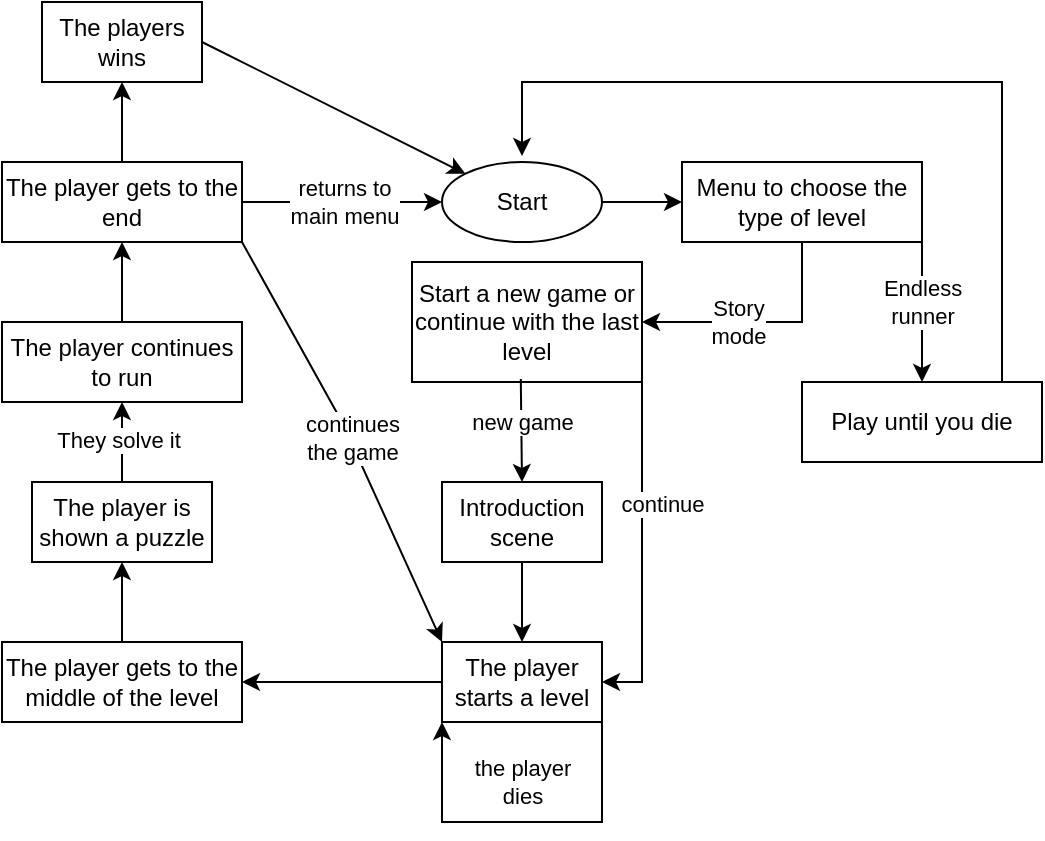 <mxfile version="22.0.8" type="device">
  <diagram name="Page-1" id="yVszL5Um3KnakxeZD-It">
    <mxGraphModel dx="716" dy="382" grid="1" gridSize="10" guides="1" tooltips="1" connect="1" arrows="1" fold="1" page="1" pageScale="1" pageWidth="850" pageHeight="1100" math="0" shadow="0">
      <root>
        <mxCell id="0" />
        <mxCell id="1" parent="0" />
        <mxCell id="PVC7JdrNgGmbzpXXI1yD-1" value="Start" style="ellipse;whiteSpace=wrap;html=1;" vertex="1" parent="1">
          <mxGeometry x="320" y="200" width="80" height="40" as="geometry" />
        </mxCell>
        <mxCell id="PVC7JdrNgGmbzpXXI1yD-2" value="" style="endArrow=classic;html=1;rounded=0;exitX=1;exitY=0.5;exitDx=0;exitDy=0;" edge="1" parent="1" source="PVC7JdrNgGmbzpXXI1yD-1" target="PVC7JdrNgGmbzpXXI1yD-3">
          <mxGeometry width="50" height="50" relative="1" as="geometry">
            <mxPoint x="380" y="330" as="sourcePoint" />
            <mxPoint x="440" y="220" as="targetPoint" />
          </mxGeometry>
        </mxCell>
        <mxCell id="PVC7JdrNgGmbzpXXI1yD-3" value="Menu to choose the type of level" style="rounded=0;whiteSpace=wrap;html=1;" vertex="1" parent="1">
          <mxGeometry x="440" y="200" width="120" height="40" as="geometry" />
        </mxCell>
        <mxCell id="PVC7JdrNgGmbzpXXI1yD-4" value="" style="endArrow=classic;html=1;rounded=0;" edge="1" parent="1" target="PVC7JdrNgGmbzpXXI1yD-5">
          <mxGeometry width="50" height="50" relative="1" as="geometry">
            <mxPoint x="560" y="220" as="sourcePoint" />
            <mxPoint x="400" y="280" as="targetPoint" />
            <Array as="points">
              <mxPoint x="560" y="220" />
            </Array>
          </mxGeometry>
        </mxCell>
        <mxCell id="PVC7JdrNgGmbzpXXI1yD-6" value="Endless&lt;br&gt;runner" style="edgeLabel;html=1;align=center;verticalAlign=middle;resizable=0;points=[];" vertex="1" connectable="0" parent="PVC7JdrNgGmbzpXXI1yD-4">
          <mxGeometry x="-0.05" relative="1" as="geometry">
            <mxPoint y="7" as="offset" />
          </mxGeometry>
        </mxCell>
        <mxCell id="PVC7JdrNgGmbzpXXI1yD-5" value="Play until you die" style="rounded=0;whiteSpace=wrap;html=1;" vertex="1" parent="1">
          <mxGeometry x="500" y="310" width="120" height="40" as="geometry" />
        </mxCell>
        <mxCell id="PVC7JdrNgGmbzpXXI1yD-7" value="" style="endArrow=classic;html=1;rounded=0;" edge="1" parent="1">
          <mxGeometry width="50" height="50" relative="1" as="geometry">
            <mxPoint x="600" y="310" as="sourcePoint" />
            <mxPoint x="360" y="197" as="targetPoint" />
            <Array as="points">
              <mxPoint x="600" y="160" />
              <mxPoint x="360" y="160" />
            </Array>
          </mxGeometry>
        </mxCell>
        <mxCell id="PVC7JdrNgGmbzpXXI1yD-8" value="Start a new game or continue with the last level" style="rounded=0;whiteSpace=wrap;html=1;" vertex="1" parent="1">
          <mxGeometry x="305" y="250" width="115" height="60" as="geometry" />
        </mxCell>
        <mxCell id="PVC7JdrNgGmbzpXXI1yD-9" value="" style="endArrow=classic;html=1;rounded=0;exitX=0.5;exitY=1;exitDx=0;exitDy=0;entryX=1;entryY=0.5;entryDx=0;entryDy=0;" edge="1" parent="1" source="PVC7JdrNgGmbzpXXI1yD-3" target="PVC7JdrNgGmbzpXXI1yD-8">
          <mxGeometry width="50" height="50" relative="1" as="geometry">
            <mxPoint x="460" y="330" as="sourcePoint" />
            <mxPoint x="510" y="280" as="targetPoint" />
            <Array as="points">
              <mxPoint x="500" y="280" />
            </Array>
          </mxGeometry>
        </mxCell>
        <mxCell id="PVC7JdrNgGmbzpXXI1yD-10" value="Story&lt;br&gt;mode" style="edgeLabel;html=1;align=center;verticalAlign=middle;resizable=0;points=[];" vertex="1" connectable="0" parent="PVC7JdrNgGmbzpXXI1yD-9">
          <mxGeometry x="0.198" relative="1" as="geometry">
            <mxPoint as="offset" />
          </mxGeometry>
        </mxCell>
        <mxCell id="PVC7JdrNgGmbzpXXI1yD-11" value="" style="endArrow=classic;html=1;rounded=0;exitX=0.473;exitY=0.975;exitDx=0;exitDy=0;exitPerimeter=0;" edge="1" parent="1" source="PVC7JdrNgGmbzpXXI1yD-8">
          <mxGeometry width="50" height="50" relative="1" as="geometry">
            <mxPoint x="370" y="320" as="sourcePoint" />
            <mxPoint x="360" y="360" as="targetPoint" />
          </mxGeometry>
        </mxCell>
        <mxCell id="PVC7JdrNgGmbzpXXI1yD-12" value="new game" style="edgeLabel;html=1;align=center;verticalAlign=middle;resizable=0;points=[];" vertex="1" connectable="0" parent="PVC7JdrNgGmbzpXXI1yD-11">
          <mxGeometry x="0.258" relative="1" as="geometry">
            <mxPoint y="-11" as="offset" />
          </mxGeometry>
        </mxCell>
        <mxCell id="PVC7JdrNgGmbzpXXI1yD-13" value="Introduction &lt;br&gt;scene" style="rounded=0;whiteSpace=wrap;html=1;" vertex="1" parent="1">
          <mxGeometry x="320" y="360" width="80" height="40" as="geometry" />
        </mxCell>
        <mxCell id="PVC7JdrNgGmbzpXXI1yD-14" value="" style="endArrow=classic;html=1;rounded=0;exitX=0.5;exitY=1;exitDx=0;exitDy=0;" edge="1" parent="1" source="PVC7JdrNgGmbzpXXI1yD-13">
          <mxGeometry width="50" height="50" relative="1" as="geometry">
            <mxPoint x="360" y="440" as="sourcePoint" />
            <mxPoint x="360" y="440" as="targetPoint" />
          </mxGeometry>
        </mxCell>
        <mxCell id="PVC7JdrNgGmbzpXXI1yD-16" value="The player starts a level" style="rounded=0;whiteSpace=wrap;html=1;" vertex="1" parent="1">
          <mxGeometry x="320" y="440" width="80" height="40" as="geometry" />
        </mxCell>
        <mxCell id="PVC7JdrNgGmbzpXXI1yD-17" value="" style="endArrow=classic;html=1;rounded=0;exitX=1;exitY=1;exitDx=0;exitDy=0;entryX=1;entryY=0.5;entryDx=0;entryDy=0;" edge="1" parent="1" source="PVC7JdrNgGmbzpXXI1yD-8" target="PVC7JdrNgGmbzpXXI1yD-16">
          <mxGeometry width="50" height="50" relative="1" as="geometry">
            <mxPoint x="440" y="400" as="sourcePoint" />
            <mxPoint x="430" y="460" as="targetPoint" />
            <Array as="points">
              <mxPoint x="420" y="460" />
            </Array>
          </mxGeometry>
        </mxCell>
        <mxCell id="PVC7JdrNgGmbzpXXI1yD-18" value="continue" style="edgeLabel;html=1;align=center;verticalAlign=middle;resizable=0;points=[];" vertex="1" connectable="0" parent="PVC7JdrNgGmbzpXXI1yD-17">
          <mxGeometry x="-0.407" y="-1" relative="1" as="geometry">
            <mxPoint x="11" y="10" as="offset" />
          </mxGeometry>
        </mxCell>
        <mxCell id="PVC7JdrNgGmbzpXXI1yD-19" value="" style="endArrow=classic;html=1;rounded=0;exitX=0;exitY=0.5;exitDx=0;exitDy=0;entryX=1;entryY=0.5;entryDx=0;entryDy=0;" edge="1" parent="1" source="PVC7JdrNgGmbzpXXI1yD-16" target="PVC7JdrNgGmbzpXXI1yD-20">
          <mxGeometry width="50" height="50" relative="1" as="geometry">
            <mxPoint x="240" y="410" as="sourcePoint" />
            <mxPoint x="280" y="460" as="targetPoint" />
          </mxGeometry>
        </mxCell>
        <mxCell id="PVC7JdrNgGmbzpXXI1yD-20" value="The player gets to the middle of the level" style="rounded=0;whiteSpace=wrap;html=1;" vertex="1" parent="1">
          <mxGeometry x="100" y="440" width="120" height="40" as="geometry" />
        </mxCell>
        <mxCell id="PVC7JdrNgGmbzpXXI1yD-21" value="" style="endArrow=classic;html=1;rounded=0;exitX=0.5;exitY=0;exitDx=0;exitDy=0;" edge="1" parent="1" source="PVC7JdrNgGmbzpXXI1yD-20" target="PVC7JdrNgGmbzpXXI1yD-22">
          <mxGeometry width="50" height="50" relative="1" as="geometry">
            <mxPoint x="240" y="410" as="sourcePoint" />
            <mxPoint x="220" y="400" as="targetPoint" />
          </mxGeometry>
        </mxCell>
        <mxCell id="PVC7JdrNgGmbzpXXI1yD-22" value="The player is shown a puzzle" style="rounded=0;whiteSpace=wrap;html=1;" vertex="1" parent="1">
          <mxGeometry x="115" y="360" width="90" height="40" as="geometry" />
        </mxCell>
        <mxCell id="PVC7JdrNgGmbzpXXI1yD-23" value="" style="endArrow=classic;html=1;rounded=0;exitX=0.5;exitY=0;exitDx=0;exitDy=0;" edge="1" parent="1" source="PVC7JdrNgGmbzpXXI1yD-22" target="PVC7JdrNgGmbzpXXI1yD-24">
          <mxGeometry width="50" height="50" relative="1" as="geometry">
            <mxPoint x="250" y="350" as="sourcePoint" />
            <mxPoint x="220" y="320" as="targetPoint" />
          </mxGeometry>
        </mxCell>
        <mxCell id="PVC7JdrNgGmbzpXXI1yD-25" value="They solve it" style="edgeLabel;html=1;align=center;verticalAlign=middle;resizable=0;points=[];" vertex="1" connectable="0" parent="PVC7JdrNgGmbzpXXI1yD-23">
          <mxGeometry x="0.054" y="2" relative="1" as="geometry">
            <mxPoint as="offset" />
          </mxGeometry>
        </mxCell>
        <mxCell id="PVC7JdrNgGmbzpXXI1yD-24" value="The player continues to run" style="rounded=0;whiteSpace=wrap;html=1;" vertex="1" parent="1">
          <mxGeometry x="100" y="280" width="120" height="40" as="geometry" />
        </mxCell>
        <mxCell id="PVC7JdrNgGmbzpXXI1yD-26" value="" style="endArrow=classic;html=1;rounded=0;exitX=0.5;exitY=0;exitDx=0;exitDy=0;" edge="1" parent="1" source="PVC7JdrNgGmbzpXXI1yD-24" target="PVC7JdrNgGmbzpXXI1yD-27">
          <mxGeometry width="50" height="50" relative="1" as="geometry">
            <mxPoint x="260" y="280" as="sourcePoint" />
            <mxPoint x="220" y="240" as="targetPoint" />
          </mxGeometry>
        </mxCell>
        <mxCell id="PVC7JdrNgGmbzpXXI1yD-27" value="The player gets to the end" style="rounded=0;whiteSpace=wrap;html=1;" vertex="1" parent="1">
          <mxGeometry x="100" y="200" width="120" height="40" as="geometry" />
        </mxCell>
        <mxCell id="PVC7JdrNgGmbzpXXI1yD-28" value="" style="endArrow=classic;html=1;rounded=0;exitX=1;exitY=1;exitDx=0;exitDy=0;entryX=0;entryY=0;entryDx=0;entryDy=0;" edge="1" parent="1" source="PVC7JdrNgGmbzpXXI1yD-27" target="PVC7JdrNgGmbzpXXI1yD-16">
          <mxGeometry width="50" height="50" relative="1" as="geometry">
            <mxPoint x="280" y="340" as="sourcePoint" />
            <mxPoint x="330" y="290" as="targetPoint" />
            <Array as="points">
              <mxPoint x="270" y="330" />
            </Array>
          </mxGeometry>
        </mxCell>
        <mxCell id="PVC7JdrNgGmbzpXXI1yD-29" value="continues&lt;br&gt;the game" style="edgeLabel;html=1;align=center;verticalAlign=middle;resizable=0;points=[];" vertex="1" connectable="0" parent="PVC7JdrNgGmbzpXXI1yD-28">
          <mxGeometry x="0.051" y="1" relative="1" as="geometry">
            <mxPoint x="-2" y="-5" as="offset" />
          </mxGeometry>
        </mxCell>
        <mxCell id="PVC7JdrNgGmbzpXXI1yD-30" value="" style="endArrow=classic;html=1;rounded=0;exitX=1;exitY=0.5;exitDx=0;exitDy=0;entryX=0;entryY=0.5;entryDx=0;entryDy=0;" edge="1" parent="1" source="PVC7JdrNgGmbzpXXI1yD-27" target="PVC7JdrNgGmbzpXXI1yD-1">
          <mxGeometry width="50" height="50" relative="1" as="geometry">
            <mxPoint x="250" y="220" as="sourcePoint" />
            <mxPoint x="300" y="170" as="targetPoint" />
          </mxGeometry>
        </mxCell>
        <mxCell id="PVC7JdrNgGmbzpXXI1yD-31" value="returns to&lt;br&gt;main menu" style="edgeLabel;html=1;align=center;verticalAlign=middle;resizable=0;points=[];" vertex="1" connectable="0" parent="PVC7JdrNgGmbzpXXI1yD-30">
          <mxGeometry x="0.087" relative="1" as="geometry">
            <mxPoint x="-4" as="offset" />
          </mxGeometry>
        </mxCell>
        <mxCell id="PVC7JdrNgGmbzpXXI1yD-32" value="" style="endArrow=classic;html=1;rounded=0;exitX=0.5;exitY=0;exitDx=0;exitDy=0;entryX=0.5;entryY=1;entryDx=0;entryDy=0;" edge="1" parent="1" source="PVC7JdrNgGmbzpXXI1yD-27" target="PVC7JdrNgGmbzpXXI1yD-34">
          <mxGeometry width="50" height="50" relative="1" as="geometry">
            <mxPoint x="240" y="220" as="sourcePoint" />
            <mxPoint x="160" y="190" as="targetPoint" />
          </mxGeometry>
        </mxCell>
        <mxCell id="PVC7JdrNgGmbzpXXI1yD-34" value="The players wins" style="rounded=0;whiteSpace=wrap;html=1;" vertex="1" parent="1">
          <mxGeometry x="120" y="120" width="80" height="40" as="geometry" />
        </mxCell>
        <mxCell id="PVC7JdrNgGmbzpXXI1yD-35" value="" style="endArrow=classic;html=1;rounded=0;exitX=1;exitY=0.5;exitDx=0;exitDy=0;" edge="1" parent="1" source="PVC7JdrNgGmbzpXXI1yD-34" target="PVC7JdrNgGmbzpXXI1yD-1">
          <mxGeometry width="50" height="50" relative="1" as="geometry">
            <mxPoint x="240" y="220" as="sourcePoint" />
            <mxPoint x="290" y="170" as="targetPoint" />
          </mxGeometry>
        </mxCell>
        <mxCell id="PVC7JdrNgGmbzpXXI1yD-36" value="" style="endArrow=classic;html=1;rounded=0;exitX=1;exitY=1;exitDx=0;exitDy=0;entryX=0;entryY=1;entryDx=0;entryDy=0;" edge="1" parent="1" source="PVC7JdrNgGmbzpXXI1yD-16" target="PVC7JdrNgGmbzpXXI1yD-16">
          <mxGeometry width="50" height="50" relative="1" as="geometry">
            <mxPoint x="384.68" y="480" as="sourcePoint" />
            <mxPoint x="280" y="530" as="targetPoint" />
            <Array as="points">
              <mxPoint x="400" y="530" />
              <mxPoint x="320" y="530" />
            </Array>
          </mxGeometry>
        </mxCell>
        <mxCell id="PVC7JdrNgGmbzpXXI1yD-37" value="the player&lt;br&gt;dies" style="edgeLabel;html=1;align=center;verticalAlign=middle;resizable=0;points=[];" vertex="1" connectable="0" parent="PVC7JdrNgGmbzpXXI1yD-36">
          <mxGeometry x="-0.378" y="2" relative="1" as="geometry">
            <mxPoint x="-34" y="-22" as="offset" />
          </mxGeometry>
        </mxCell>
      </root>
    </mxGraphModel>
  </diagram>
</mxfile>
